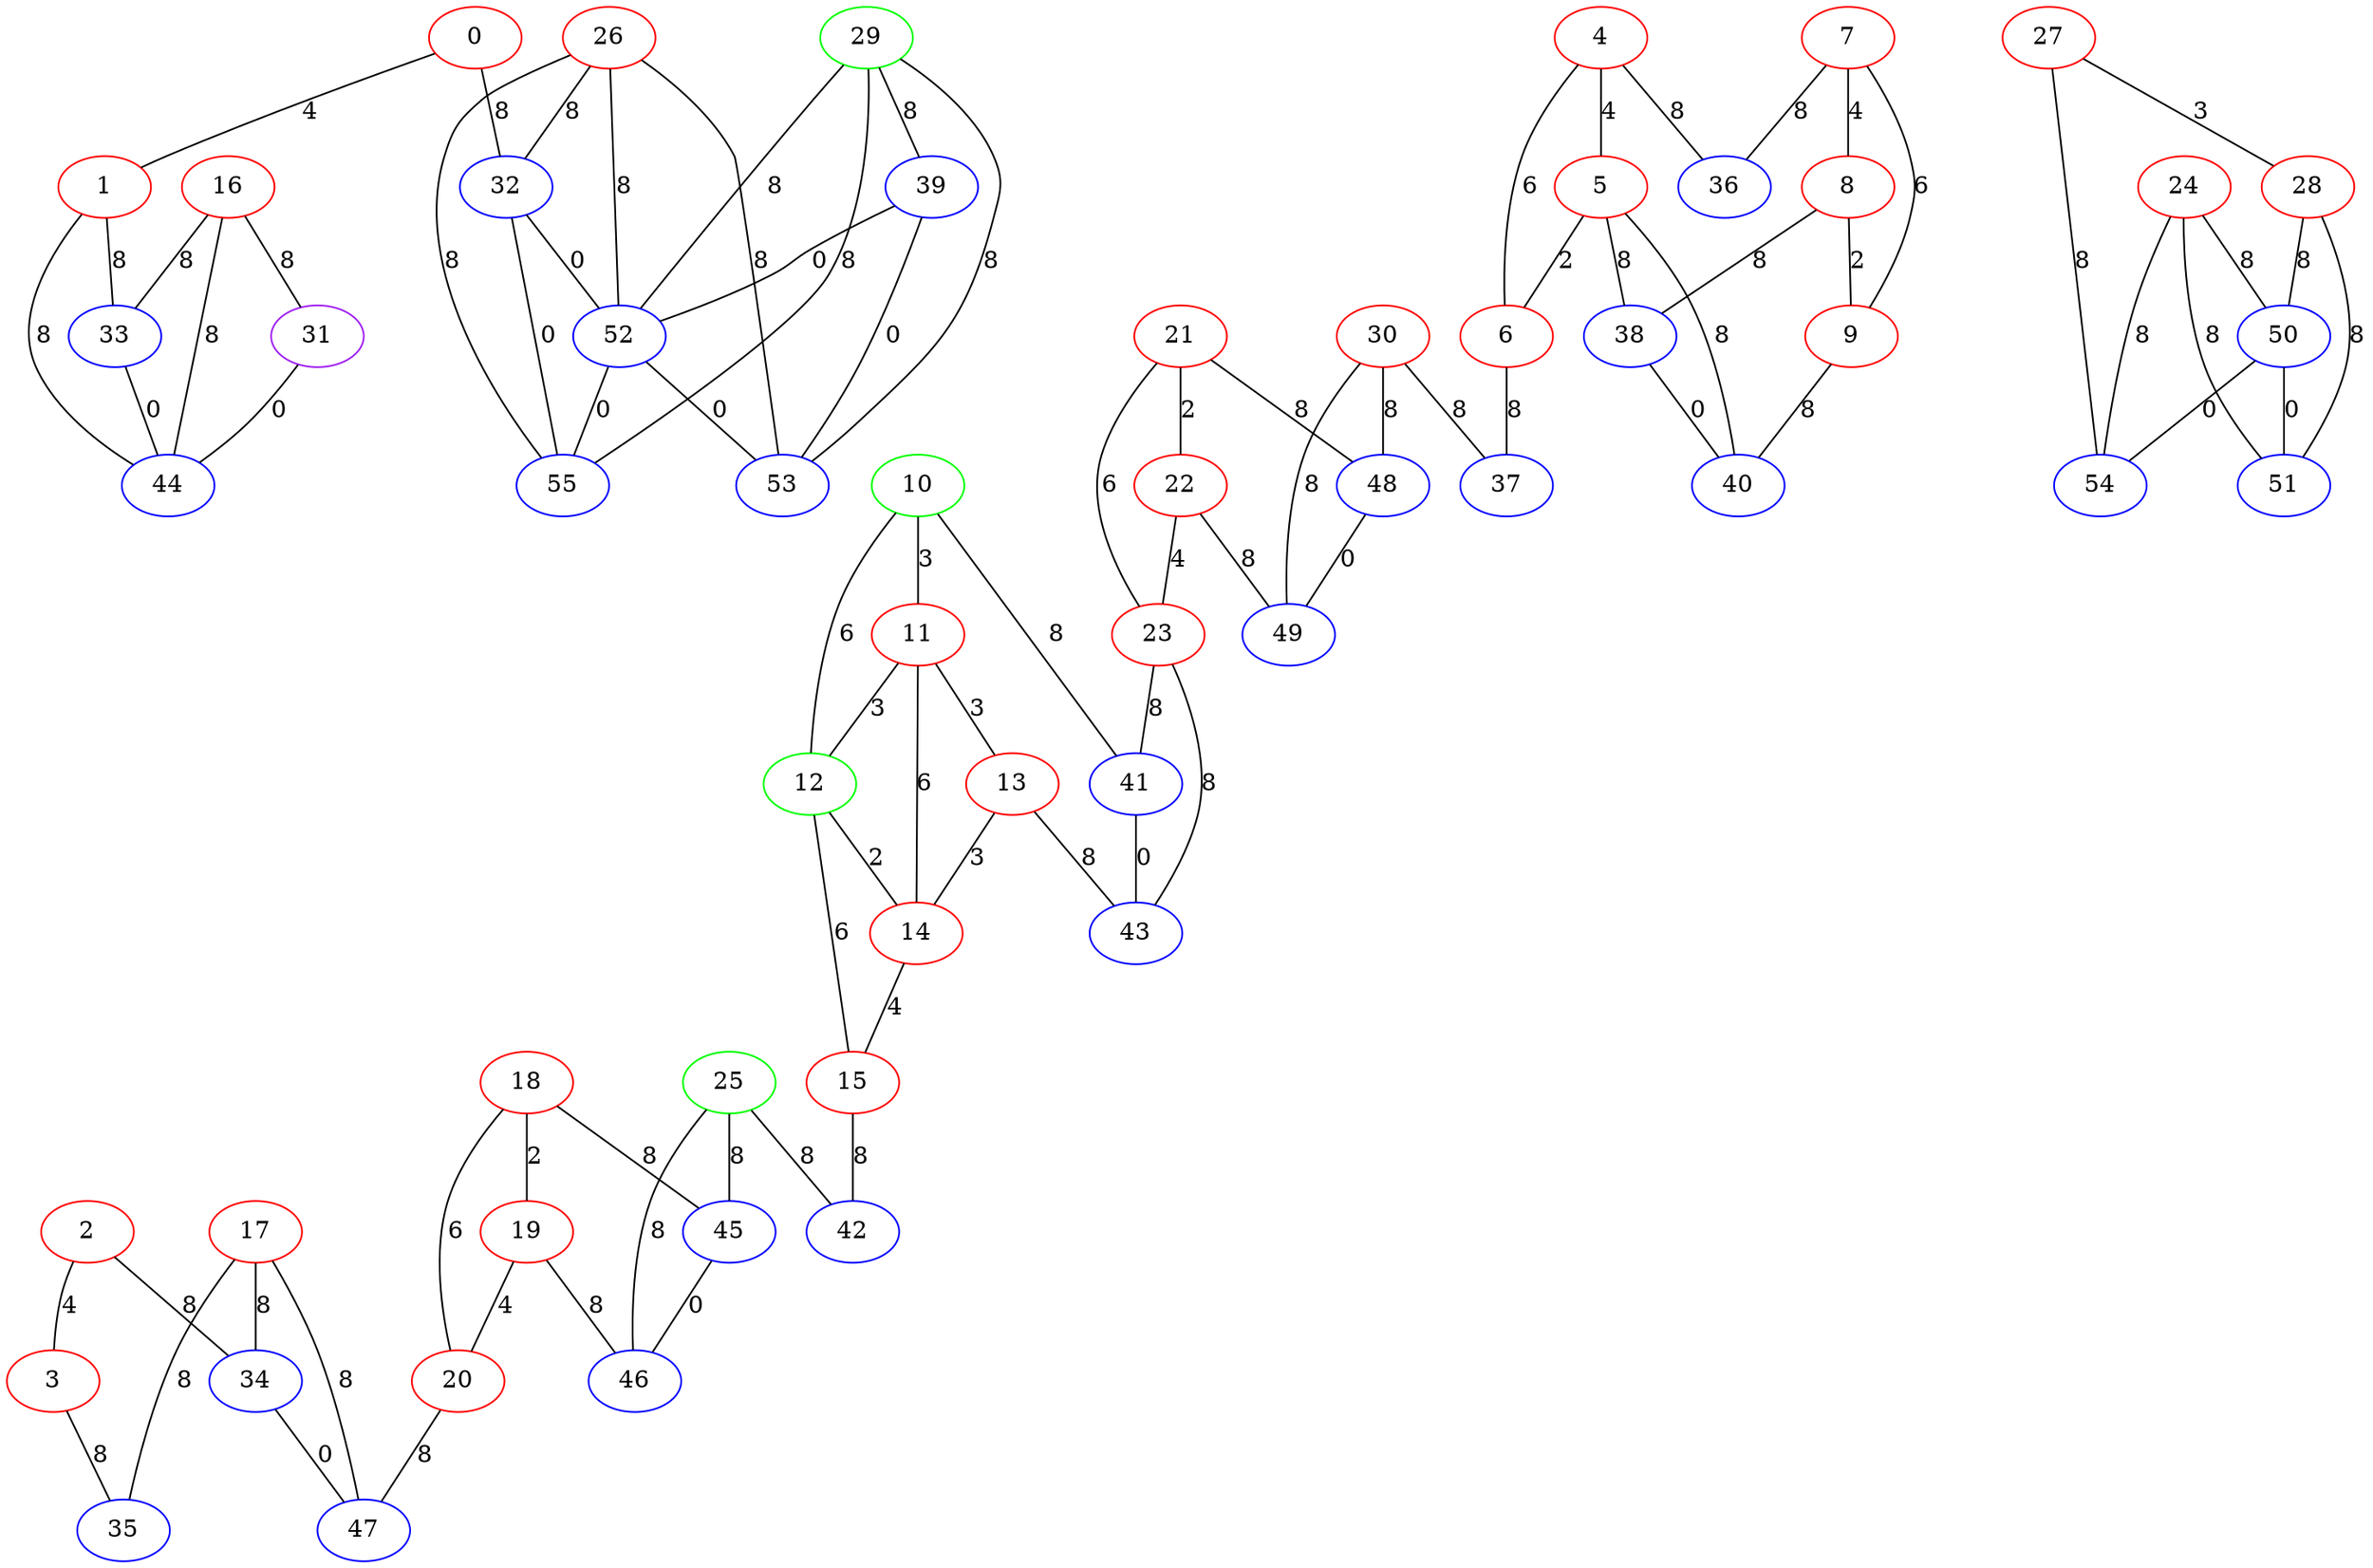 graph "" {
0 [color=red, weight=1];
1 [color=red, weight=1];
2 [color=red, weight=1];
3 [color=red, weight=1];
4 [color=red, weight=1];
5 [color=red, weight=1];
6 [color=red, weight=1];
7 [color=red, weight=1];
8 [color=red, weight=1];
9 [color=red, weight=1];
10 [color=green, weight=2];
11 [color=red, weight=1];
12 [color=green, weight=2];
13 [color=red, weight=1];
14 [color=red, weight=1];
15 [color=red, weight=1];
16 [color=red, weight=1];
17 [color=red, weight=1];
18 [color=red, weight=1];
19 [color=red, weight=1];
20 [color=red, weight=1];
21 [color=red, weight=1];
22 [color=red, weight=1];
23 [color=red, weight=1];
24 [color=red, weight=1];
25 [color=green, weight=2];
26 [color=red, weight=1];
27 [color=red, weight=1];
28 [color=red, weight=1];
29 [color=green, weight=2];
30 [color=red, weight=1];
31 [color=purple, weight=4];
32 [color=blue, weight=3];
33 [color=blue, weight=3];
34 [color=blue, weight=3];
35 [color=blue, weight=3];
36 [color=blue, weight=3];
37 [color=blue, weight=3];
38 [color=blue, weight=3];
39 [color=blue, weight=3];
40 [color=blue, weight=3];
41 [color=blue, weight=3];
42 [color=blue, weight=3];
43 [color=blue, weight=3];
44 [color=blue, weight=3];
45 [color=blue, weight=3];
46 [color=blue, weight=3];
47 [color=blue, weight=3];
48 [color=blue, weight=3];
49 [color=blue, weight=3];
50 [color=blue, weight=3];
51 [color=blue, weight=3];
52 [color=blue, weight=3];
53 [color=blue, weight=3];
54 [color=blue, weight=3];
55 [color=blue, weight=3];
0 -- 32  [key=0, label=8];
0 -- 1  [key=0, label=4];
1 -- 33  [key=0, label=8];
1 -- 44  [key=0, label=8];
2 -- 34  [key=0, label=8];
2 -- 3  [key=0, label=4];
3 -- 35  [key=0, label=8];
4 -- 36  [key=0, label=8];
4 -- 5  [key=0, label=4];
4 -- 6  [key=0, label=6];
5 -- 40  [key=0, label=8];
5 -- 38  [key=0, label=8];
5 -- 6  [key=0, label=2];
6 -- 37  [key=0, label=8];
7 -- 8  [key=0, label=4];
7 -- 9  [key=0, label=6];
7 -- 36  [key=0, label=8];
8 -- 9  [key=0, label=2];
8 -- 38  [key=0, label=8];
9 -- 40  [key=0, label=8];
10 -- 41  [key=0, label=8];
10 -- 11  [key=0, label=3];
10 -- 12  [key=0, label=6];
11 -- 12  [key=0, label=3];
11 -- 13  [key=0, label=3];
11 -- 14  [key=0, label=6];
12 -- 14  [key=0, label=2];
12 -- 15  [key=0, label=6];
13 -- 43  [key=0, label=8];
13 -- 14  [key=0, label=3];
14 -- 15  [key=0, label=4];
15 -- 42  [key=0, label=8];
16 -- 33  [key=0, label=8];
16 -- 44  [key=0, label=8];
16 -- 31  [key=0, label=8];
17 -- 34  [key=0, label=8];
17 -- 35  [key=0, label=8];
17 -- 47  [key=0, label=8];
18 -- 19  [key=0, label=2];
18 -- 20  [key=0, label=6];
18 -- 45  [key=0, label=8];
19 -- 20  [key=0, label=4];
19 -- 46  [key=0, label=8];
20 -- 47  [key=0, label=8];
21 -- 48  [key=0, label=8];
21 -- 22  [key=0, label=2];
21 -- 23  [key=0, label=6];
22 -- 49  [key=0, label=8];
22 -- 23  [key=0, label=4];
23 -- 41  [key=0, label=8];
23 -- 43  [key=0, label=8];
24 -- 50  [key=0, label=8];
24 -- 51  [key=0, label=8];
24 -- 54  [key=0, label=8];
25 -- 42  [key=0, label=8];
25 -- 45  [key=0, label=8];
25 -- 46  [key=0, label=8];
26 -- 32  [key=0, label=8];
26 -- 52  [key=0, label=8];
26 -- 53  [key=0, label=8];
26 -- 55  [key=0, label=8];
27 -- 28  [key=0, label=3];
27 -- 54  [key=0, label=8];
28 -- 51  [key=0, label=8];
28 -- 50  [key=0, label=8];
29 -- 39  [key=0, label=8];
29 -- 52  [key=0, label=8];
29 -- 53  [key=0, label=8];
29 -- 55  [key=0, label=8];
30 -- 48  [key=0, label=8];
30 -- 49  [key=0, label=8];
30 -- 37  [key=0, label=8];
31 -- 44  [key=0, label=0];
32 -- 52  [key=0, label=0];
32 -- 55  [key=0, label=0];
33 -- 44  [key=0, label=0];
34 -- 47  [key=0, label=0];
38 -- 40  [key=0, label=0];
39 -- 52  [key=0, label=0];
39 -- 53  [key=0, label=0];
41 -- 43  [key=0, label=0];
45 -- 46  [key=0, label=0];
48 -- 49  [key=0, label=0];
50 -- 51  [key=0, label=0];
50 -- 54  [key=0, label=0];
52 -- 53  [key=0, label=0];
52 -- 55  [key=0, label=0];
}
